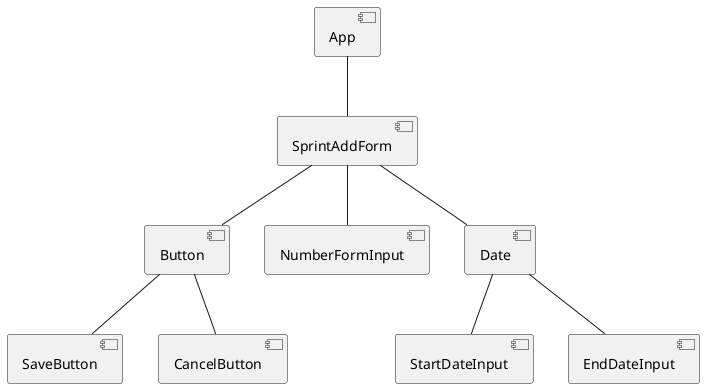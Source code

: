 @startuml

[App] as App
[SprintAddForm] as Sprint
[Button] as Button
[NumberFormInput] as Number
[SaveButton] as Save
[CancelButton] as Cancel
[Date] as Date
[StartDateInput] as SDate
[EndDateInput] as EDate

App -- Sprint
Sprint -- Button
Sprint -- Date
Sprint -- Number
Button -- Save
Button -- Cancel
Date -- SDate
Date -- EDate

@enduml